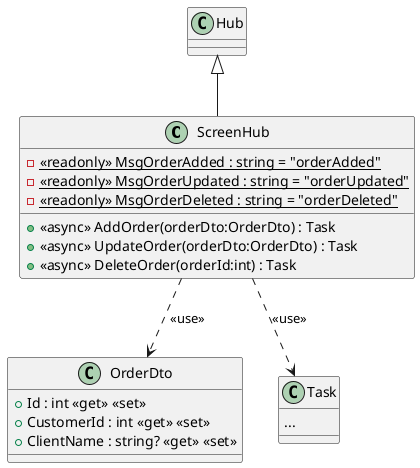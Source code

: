 @startuml
class ScreenHub {
    - {static} <<readonly>> MsgOrderAdded : string = "orderAdded"
    - {static} <<readonly>> MsgOrderUpdated : string = "orderUpdated"
    - {static} <<readonly>> MsgOrderDeleted : string = "orderDeleted"
    + <<async>> AddOrder(orderDto:OrderDto) : Task
    + <<async>> UpdateOrder(orderDto:OrderDto) : Task
    + <<async>> DeleteOrder(orderId:int) : Task
}
Hub <|-- ScreenHub
ScreenHub ..> OrderDto: <<use>>
class OrderDto {
    + Id : int <<get>> <<set>>
    + CustomerId : int <<get>> <<set>>
    + ClientName : string? <<get>> <<set>>
}
class Task {
...
}
ScreenHub ..> Task: <<use>>
@enduml